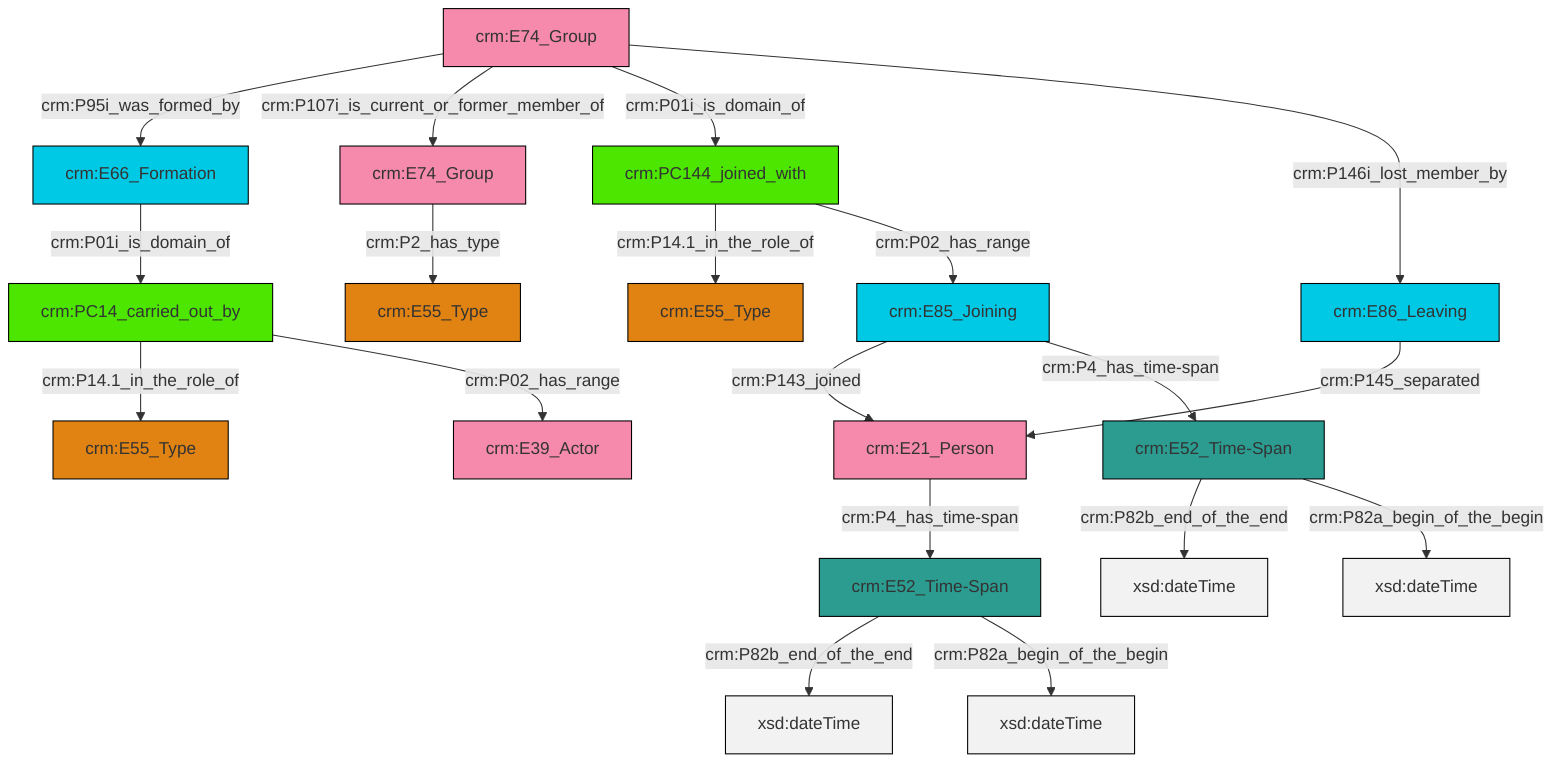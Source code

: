 graph TD
classDef Literal fill:#f2f2f2,stroke:#000000;
classDef CRM_Entity fill:#FFFFFF,stroke:#000000;
classDef Temporal_Entity fill:#00C9E6, stroke:#000000;
classDef Type fill:#E18312, stroke:#000000;
classDef Time-Span fill:#2C9C91, stroke:#000000;
classDef Appellation fill:#FFEB7F, stroke:#000000;
classDef Place fill:#008836, stroke:#000000;
classDef Persistent_Item fill:#B266B2, stroke:#000000;
classDef Conceptual_Object fill:#FFD700, stroke:#000000;
classDef Physical_Thing fill:#D2B48C, stroke:#000000;
classDef Actor fill:#f58aad, stroke:#000000;
classDef PC_Classes fill:#4ce600, stroke:#000000;
classDef Multi fill:#cccccc,stroke:#000000;

0["crm:E74_Group"]:::Actor -->|crm:P95i_was_formed_by| 1["crm:E66_Formation"]:::Temporal_Entity
2["crm:E52_Time-Span"]:::Time-Span -->|crm:P82b_end_of_the_end| 3[xsd:dateTime]:::Literal
9["crm:PC144_joined_with"]:::PC_Classes -->|crm:P14.1_in_the_role_of| 7["crm:E55_Type"]:::Type
12["crm:E85_Joining"]:::Temporal_Entity -->|crm:P143_joined| 4["crm:E21_Person"]:::Actor
13["crm:E52_Time-Span"]:::Time-Span -->|crm:P82b_end_of_the_end| 14[xsd:dateTime]:::Literal
15["crm:E74_Group"]:::Actor -->|crm:P2_has_type| 16["crm:E55_Type"]:::Type
13["crm:E52_Time-Span"]:::Time-Span -->|crm:P82a_begin_of_the_begin| 18[xsd:dateTime]:::Literal
22["crm:PC14_carried_out_by"]:::PC_Classes -->|crm:P14.1_in_the_role_of| 10["crm:E55_Type"]:::Type
9["crm:PC144_joined_with"]:::PC_Classes -->|crm:P02_has_range| 12["crm:E85_Joining"]:::Temporal_Entity
2["crm:E52_Time-Span"]:::Time-Span -->|crm:P82a_begin_of_the_begin| 24[xsd:dateTime]:::Literal
22["crm:PC14_carried_out_by"]:::PC_Classes -->|crm:P02_has_range| 20["crm:E39_Actor"]:::Actor
25["crm:E86_Leaving"]:::Temporal_Entity -->|crm:P145_separated| 4["crm:E21_Person"]:::Actor
0["crm:E74_Group"]:::Actor -->|crm:P107i_is_current_or_former_member_of| 15["crm:E74_Group"]:::Actor
4["crm:E21_Person"]:::Actor -->|crm:P4_has_time-span| 2["crm:E52_Time-Span"]:::Time-Span
12["crm:E85_Joining"]:::Temporal_Entity -->|crm:P4_has_time-span| 13["crm:E52_Time-Span"]:::Time-Span
0["crm:E74_Group"]:::Actor -->|crm:P01i_is_domain_of| 9["crm:PC144_joined_with"]:::PC_Classes
0["crm:E74_Group"]:::Actor -->|crm:P146i_lost_member_by| 25["crm:E86_Leaving"]:::Temporal_Entity
1["crm:E66_Formation"]:::Temporal_Entity -->|crm:P01i_is_domain_of| 22["crm:PC14_carried_out_by"]:::PC_Classes